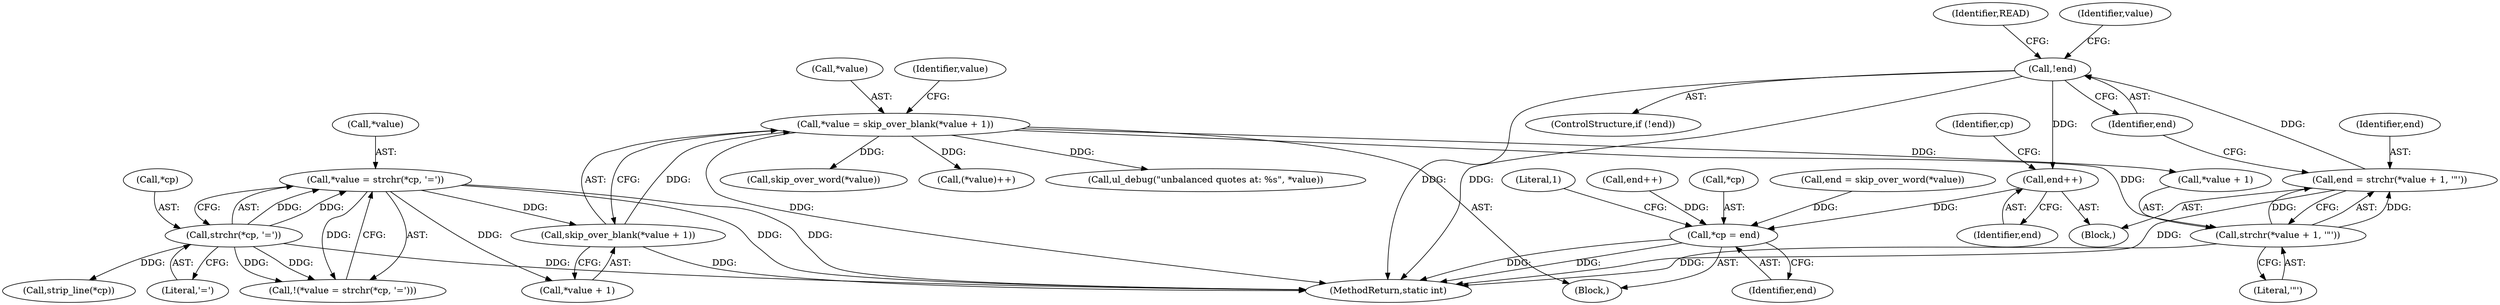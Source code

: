 digraph "1_util-linux_89e90ae7b2826110ea28c1c0eb8e7c56c3907bdc@pointer" {
"1000164" [label="(Call,!end)"];
"1000155" [label="(Call,end = strchr(*value + 1, '\"'))"];
"1000157" [label="(Call,strchr(*value + 1, '\"'))"];
"1000140" [label="(Call,*value = skip_over_blank(*value + 1))"];
"1000143" [label="(Call,skip_over_blank(*value + 1))"];
"1000120" [label="(Call,*value = strchr(*cp, '='))"];
"1000123" [label="(Call,strchr(*cp, '='))"];
"1000188" [label="(Call,end++)"];
"1000207" [label="(Call,*cp = end)"];
"1000189" [label="(Identifier,end)"];
"1000163" [label="(ControlStructure,if (!end))"];
"1000157" [label="(Call,strchr(*value + 1, '\"'))"];
"1000120" [label="(Call,*value = strchr(*cp, '='))"];
"1000144" [label="(Call,*value + 1)"];
"1000194" [label="(Call,skip_over_word(*value))"];
"1000212" [label="(Literal,1)"];
"1000205" [label="(Call,end++)"];
"1000119" [label="(Call,!(*value = strchr(*cp, '=')))"];
"1000124" [label="(Call,*cp)"];
"1000213" [label="(MethodReturn,static int)"];
"1000207" [label="(Call,*cp = end)"];
"1000141" [label="(Call,*value)"];
"1000123" [label="(Call,strchr(*cp, '='))"];
"1000208" [label="(Call,*cp)"];
"1000137" [label="(Call,strip_line(*cp))"];
"1000168" [label="(Identifier,READ)"];
"1000156" [label="(Identifier,end)"];
"1000152" [label="(Identifier,value)"];
"1000165" [label="(Identifier,end)"];
"1000192" [label="(Call,end = skip_over_word(*value))"];
"1000183" [label="(Identifier,value)"];
"1000158" [label="(Call,*value + 1)"];
"1000210" [label="(Identifier,end)"];
"1000181" [label="(Call,(*value)++)"];
"1000209" [label="(Identifier,cp)"];
"1000155" [label="(Call,end = strchr(*value + 1, '\"'))"];
"1000121" [label="(Call,*value)"];
"1000169" [label="(Call,ul_debug(\"unbalanced quotes at: %s\", *value))"];
"1000164" [label="(Call,!end)"];
"1000154" [label="(Block,)"];
"1000162" [label="(Literal,'\"')"];
"1000143" [label="(Call,skip_over_blank(*value + 1))"];
"1000126" [label="(Literal,'=')"];
"1000104" [label="(Block,)"];
"1000140" [label="(Call,*value = skip_over_blank(*value + 1))"];
"1000188" [label="(Call,end++)"];
"1000164" -> "1000163"  [label="AST: "];
"1000164" -> "1000165"  [label="CFG: "];
"1000165" -> "1000164"  [label="AST: "];
"1000168" -> "1000164"  [label="CFG: "];
"1000183" -> "1000164"  [label="CFG: "];
"1000164" -> "1000213"  [label="DDG: "];
"1000164" -> "1000213"  [label="DDG: "];
"1000155" -> "1000164"  [label="DDG: "];
"1000164" -> "1000188"  [label="DDG: "];
"1000155" -> "1000154"  [label="AST: "];
"1000155" -> "1000157"  [label="CFG: "];
"1000156" -> "1000155"  [label="AST: "];
"1000157" -> "1000155"  [label="AST: "];
"1000165" -> "1000155"  [label="CFG: "];
"1000155" -> "1000213"  [label="DDG: "];
"1000157" -> "1000155"  [label="DDG: "];
"1000157" -> "1000155"  [label="DDG: "];
"1000157" -> "1000162"  [label="CFG: "];
"1000158" -> "1000157"  [label="AST: "];
"1000162" -> "1000157"  [label="AST: "];
"1000157" -> "1000213"  [label="DDG: "];
"1000140" -> "1000157"  [label="DDG: "];
"1000140" -> "1000104"  [label="AST: "];
"1000140" -> "1000143"  [label="CFG: "];
"1000141" -> "1000140"  [label="AST: "];
"1000143" -> "1000140"  [label="AST: "];
"1000152" -> "1000140"  [label="CFG: "];
"1000140" -> "1000213"  [label="DDG: "];
"1000143" -> "1000140"  [label="DDG: "];
"1000140" -> "1000158"  [label="DDG: "];
"1000140" -> "1000169"  [label="DDG: "];
"1000140" -> "1000181"  [label="DDG: "];
"1000140" -> "1000194"  [label="DDG: "];
"1000143" -> "1000144"  [label="CFG: "];
"1000144" -> "1000143"  [label="AST: "];
"1000143" -> "1000213"  [label="DDG: "];
"1000120" -> "1000143"  [label="DDG: "];
"1000120" -> "1000119"  [label="AST: "];
"1000120" -> "1000123"  [label="CFG: "];
"1000121" -> "1000120"  [label="AST: "];
"1000123" -> "1000120"  [label="AST: "];
"1000119" -> "1000120"  [label="CFG: "];
"1000120" -> "1000213"  [label="DDG: "];
"1000120" -> "1000213"  [label="DDG: "];
"1000120" -> "1000119"  [label="DDG: "];
"1000123" -> "1000120"  [label="DDG: "];
"1000123" -> "1000120"  [label="DDG: "];
"1000120" -> "1000144"  [label="DDG: "];
"1000123" -> "1000126"  [label="CFG: "];
"1000124" -> "1000123"  [label="AST: "];
"1000126" -> "1000123"  [label="AST: "];
"1000123" -> "1000213"  [label="DDG: "];
"1000123" -> "1000119"  [label="DDG: "];
"1000123" -> "1000119"  [label="DDG: "];
"1000123" -> "1000137"  [label="DDG: "];
"1000188" -> "1000154"  [label="AST: "];
"1000188" -> "1000189"  [label="CFG: "];
"1000189" -> "1000188"  [label="AST: "];
"1000209" -> "1000188"  [label="CFG: "];
"1000188" -> "1000207"  [label="DDG: "];
"1000207" -> "1000104"  [label="AST: "];
"1000207" -> "1000210"  [label="CFG: "];
"1000208" -> "1000207"  [label="AST: "];
"1000210" -> "1000207"  [label="AST: "];
"1000212" -> "1000207"  [label="CFG: "];
"1000207" -> "1000213"  [label="DDG: "];
"1000207" -> "1000213"  [label="DDG: "];
"1000205" -> "1000207"  [label="DDG: "];
"1000192" -> "1000207"  [label="DDG: "];
}
